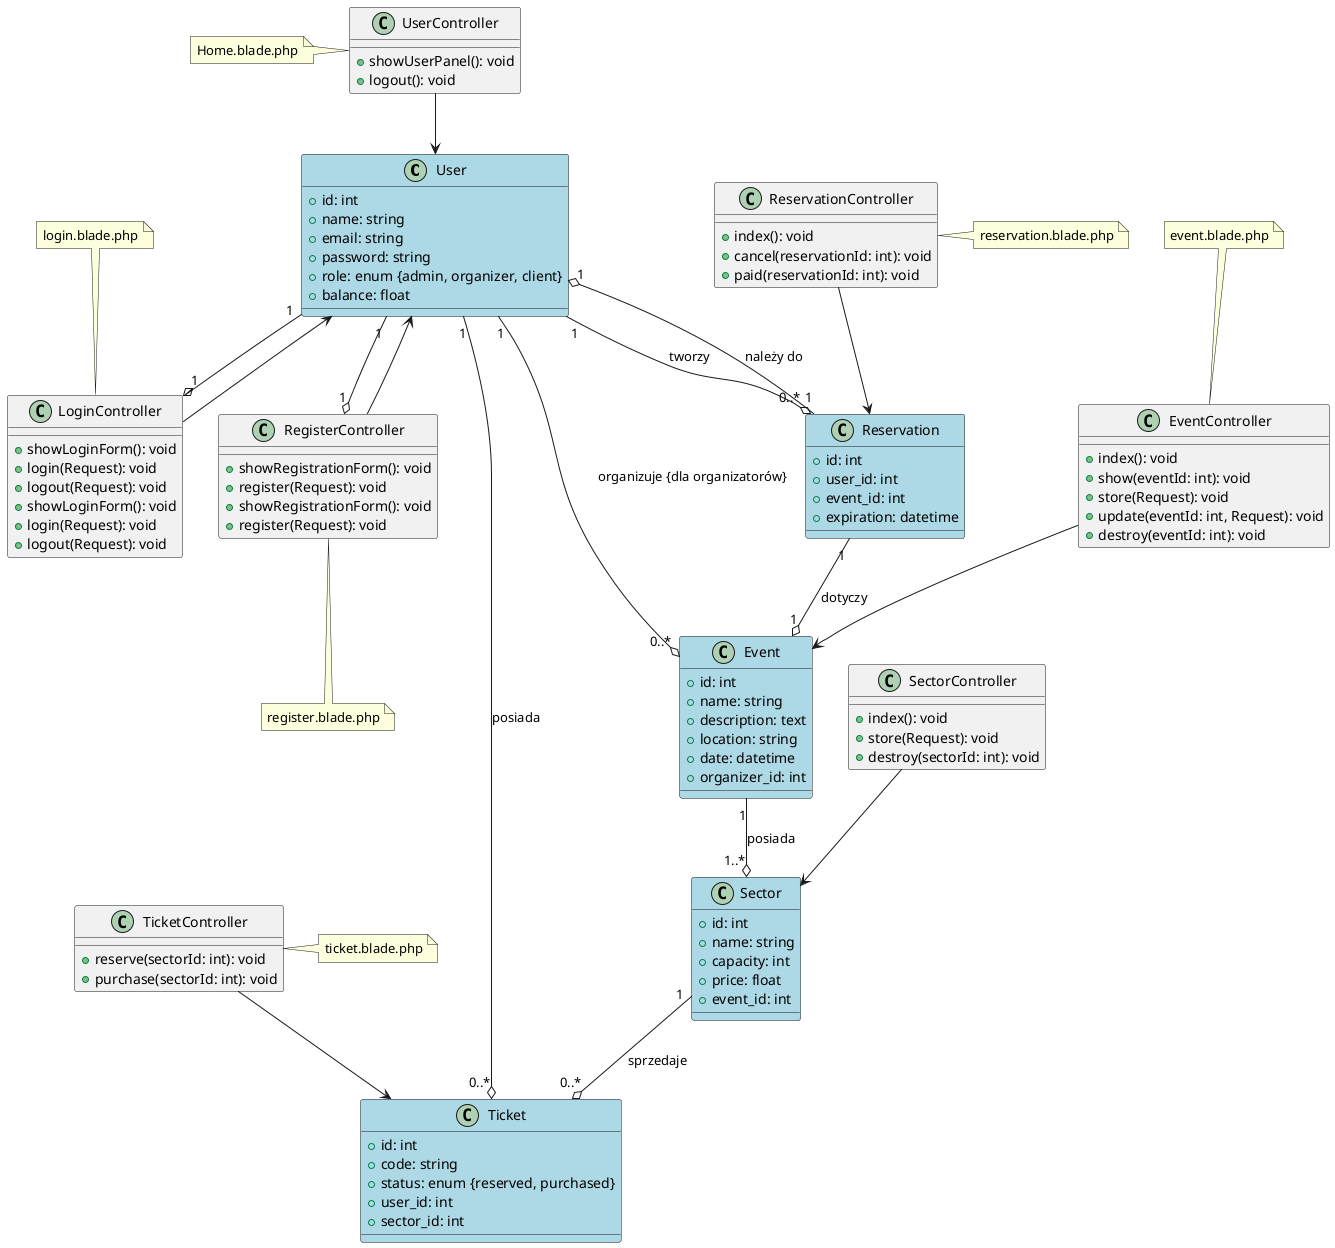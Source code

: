 @startuml
' Definicja klas

class User {
    + id: int
    + name: string
    + email: string
    + password: string
    + role: enum {admin, organizer, client}
    + balance: float
}

class UserController {
    + showUserPanel(): void
    + logout(): void
}

' Kontrolery uwierzytelniania tego chyba by można nie dawać
class LoginController {
    + showLoginForm(): void
    + login(Request): void
    + logout(Request): void
}

class RegisterController {
    + showRegistrationForm(): void
    + register(Request): void
}

'class ForgotPasswordController {
'    + showLinkRequestForm(): void
'    + sendResetLinkEmail(Request): void
'}

'class ResetPasswordController {
'    + showResetForm(Request): void
'    + reset(Request): void
'}
'
'' Middleware
'class AuthMiddleware {
'    + handle(Request, Closure): Response
'}
'
'class GuestMiddleware {
'    + handle(Request, Closure): Response
'}

' Relacje
User "1" --o "1" LoginController
User "1" --o "1" RegisterController

' Do tąd, reszta z głównego systemu

'class Admin {
'    + id: int
'    + name: string
'    + email: string
'    + password: string
'}

class Event {
    + id: int
    + name: string
    + description: text
    + location: string
    + date: datetime
    + organizer_id: int
}

class Sector {
    + id: int
    + name: string
    + capacity: int
    + price: float
    + event_id: int
}

class Ticket {
    + id: int
    + code: string
    + status: enum {reserved, purchased}
    + user_id: int
    + sector_id: int
}

class Reservation {
    + id: int
    + user_id: int
    + event_id: int
    + expiration: datetime
}

' Relacje między klasami
User "1" --o "0..*" Ticket : posiada
User "1" --o "0..*" Reservation : tworzy
User "1" --o "0..*" Event : organizuje {dla organizatorów}
Event "1" --o "1..*" Sector : posiada
Sector "1" --o "0..*" Ticket : sprzedaje
Reservation "1" --o "1" User : należy do
Reservation "1" --o "1" Event : dotyczy
'Admin "1" --o "0..*" User : zarządza
'Admin "1" --o "1..*" Event : nadzoruje

' Kontrolery
class LoginController {
    + showLoginForm(): void
    + login(Request): void
    + logout(Request): void
}

class RegisterController {
    + showRegistrationForm(): void
    + register(Request): void
}

class EventController {
    + index(): void
    + show(eventId: int): void
    + store(Request): void
    + update(eventId: int, Request): void
    + destroy(eventId: int): void
}

class SectorController {
    + index(): void
    + store(Request): void
    + destroy(sectorId: int): void
}

class TicketController {
    + reserve(sectorId: int): void
    + purchase(sectorId: int): void
}

class ReservationController {
    + index(): void
    + cancel(reservationId: int): void
    + paid(reservationId: int): void
}

' Relacje między kontrolerami a modelami
UserController --> User
LoginController --> User
RegisterController --> User
EventController --> Event
SectorController --> Sector
TicketController --> Ticket
ReservationController --> Reservation

class User #Lightblue
class Event #Lightblue
class Sector #Lightblue
class Ticket #Lightblue
class Reservation #Lightblue

note left of UserController
 Home.blade.php
end note

note top of LoginController
 login.blade.php
end note

note bottom of RegisterController
 register.blade.php
end note

'note bottom of SectorController
' sector.blade.php
'end note

note top of EventController
 event.blade.php
end note

note right of ReservationController
 reservation.blade.php
end note

note right of TicketController
 ticket.blade.php
end note

@enduml
